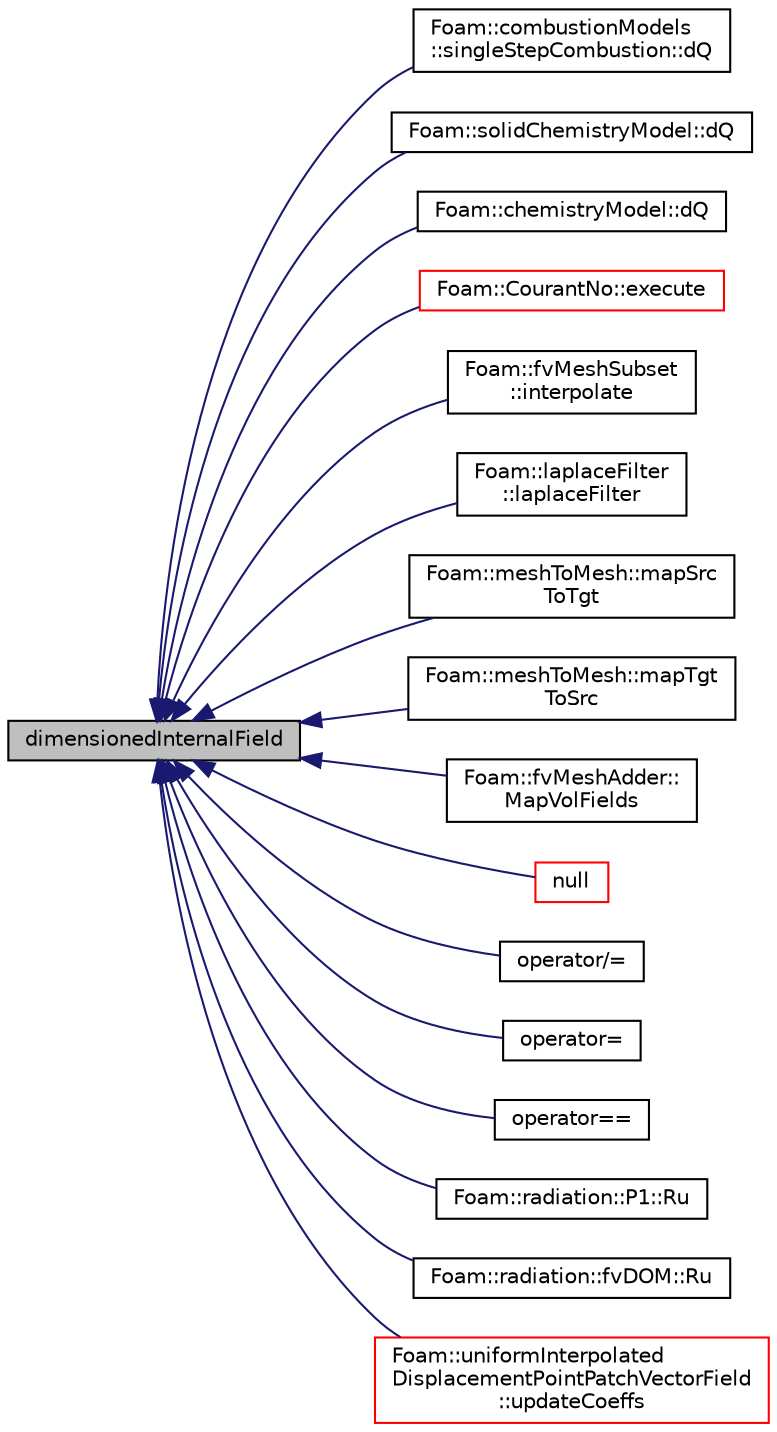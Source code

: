digraph "dimensionedInternalField"
{
  bgcolor="transparent";
  edge [fontname="Helvetica",fontsize="10",labelfontname="Helvetica",labelfontsize="10"];
  node [fontname="Helvetica",fontsize="10",shape=record];
  rankdir="LR";
  Node1 [label="dimensionedInternalField",height=0.2,width=0.4,color="black", fillcolor="grey75", style="filled", fontcolor="black"];
  Node1 -> Node2 [dir="back",color="midnightblue",fontsize="10",style="solid",fontname="Helvetica"];
  Node2 [label="Foam::combustionModels\l::singleStepCombustion::dQ",height=0.2,width=0.4,color="black",URL="$a02325.html#a7a9e7511a3eaa42592a0647f3532beb9",tooltip="Heat release rate calculated from fuel consumption rate matrix. "];
  Node1 -> Node3 [dir="back",color="midnightblue",fontsize="10",style="solid",fontname="Helvetica"];
  Node3 [label="Foam::solidChemistryModel::dQ",height=0.2,width=0.4,color="black",URL="$a02368.html#a5007b91923f971921d09fe1f159462d7",tooltip="Return the heat release, i.e. enthalpy/sec [m2/s3]. "];
  Node1 -> Node4 [dir="back",color="midnightblue",fontsize="10",style="solid",fontname="Helvetica"];
  Node4 [label="Foam::chemistryModel::dQ",height=0.2,width=0.4,color="black",URL="$a00270.html#a5007b91923f971921d09fe1f159462d7",tooltip="Return the heat release, i.e. enthalpy/sec [kg/m2/s3]. "];
  Node1 -> Node5 [dir="back",color="midnightblue",fontsize="10",style="solid",fontname="Helvetica"];
  Node5 [label="Foam::CourantNo::execute",height=0.2,width=0.4,color="red",URL="$a00424.html#a61af3e60b94ae3e748f6fbac1e794af7",tooltip="Execute, currently does nothing. "];
  Node1 -> Node6 [dir="back",color="midnightblue",fontsize="10",style="solid",fontname="Helvetica"];
  Node6 [label="Foam::fvMeshSubset\l::interpolate",height=0.2,width=0.4,color="black",URL="$a00881.html#aafbadde192d2cc55a2187276131af954",tooltip="Map surface field. "];
  Node1 -> Node7 [dir="back",color="midnightblue",fontsize="10",style="solid",fontname="Helvetica"];
  Node7 [label="Foam::laplaceFilter\l::laplaceFilter",height=0.2,width=0.4,color="black",URL="$a01270.html#a87f186f0b5de562cf1f79251fec52491",tooltip="Construct from components. "];
  Node1 -> Node8 [dir="back",color="midnightblue",fontsize="10",style="solid",fontname="Helvetica"];
  Node8 [label="Foam::meshToMesh::mapSrc\lToTgt",height=0.2,width=0.4,color="black",URL="$a01475.html#a209d383ec33cb0f7c966bae4335c75a7",tooltip="Interpolate a field with a defined operation. Values. "];
  Node1 -> Node9 [dir="back",color="midnightblue",fontsize="10",style="solid",fontname="Helvetica"];
  Node9 [label="Foam::meshToMesh::mapTgt\lToSrc",height=0.2,width=0.4,color="black",URL="$a01475.html#a2a50eac6d54e46cb19505a4f41de2e0b",tooltip="Interpolate a field with a defined operation. Values. "];
  Node1 -> Node10 [dir="back",color="midnightblue",fontsize="10",style="solid",fontname="Helvetica"];
  Node10 [label="Foam::fvMeshAdder::\lMapVolFields",height=0.2,width=0.4,color="black",URL="$a00877.html#a46a9dc762edc65a8de2d5f8e47dca058",tooltip="Map all volFields of Type. "];
  Node1 -> Node11 [dir="back",color="midnightblue",fontsize="10",style="solid",fontname="Helvetica"];
  Node11 [label="null",height=0.2,width=0.4,color="red",URL="$a00921.html#ac8e78b2b70fc0c890aedf7cde2c712f1",tooltip="Return a null geometric field. "];
  Node1 -> Node12 [dir="back",color="midnightblue",fontsize="10",style="solid",fontname="Helvetica"];
  Node12 [label="operator/=",height=0.2,width=0.4,color="black",URL="$a00921.html#af439522bbd05639f4e870217c9cc4d3d"];
  Node1 -> Node13 [dir="back",color="midnightblue",fontsize="10",style="solid",fontname="Helvetica"];
  Node13 [label="operator=",height=0.2,width=0.4,color="black",URL="$a00921.html#ae246d5ce16082300e22af3ff1b727766"];
  Node1 -> Node14 [dir="back",color="midnightblue",fontsize="10",style="solid",fontname="Helvetica"];
  Node14 [label="operator==",height=0.2,width=0.4,color="black",URL="$a00921.html#a410aeab355a9e6e2e49e6eab53e7c65a"];
  Node1 -> Node15 [dir="back",color="midnightblue",fontsize="10",style="solid",fontname="Helvetica"];
  Node15 [label="Foam::radiation::P1::Ru",height=0.2,width=0.4,color="black",URL="$a01755.html#a07604ac2dd4aed25064801dd7a509ea1",tooltip="Source term component (constant) "];
  Node1 -> Node16 [dir="back",color="midnightblue",fontsize="10",style="solid",fontname="Helvetica"];
  Node16 [label="Foam::radiation::fvDOM::Ru",height=0.2,width=0.4,color="black",URL="$a00872.html#a07604ac2dd4aed25064801dd7a509ea1",tooltip="Source term component (constant) "];
  Node1 -> Node17 [dir="back",color="midnightblue",fontsize="10",style="solid",fontname="Helvetica"];
  Node17 [label="Foam::uniformInterpolated\lDisplacementPointPatchVectorField\l::updateCoeffs",height=0.2,width=0.4,color="red",URL="$a02752.html#a7e24eafac629d3733181cd942d4c902f",tooltip="Update the coefficients associated with the patch field. "];
}
